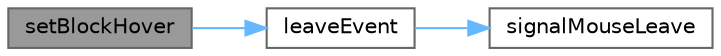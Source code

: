 digraph "setBlockHover"
{
 // LATEX_PDF_SIZE
  bgcolor="transparent";
  edge [fontname=Helvetica,fontsize=10,labelfontname=Helvetica,labelfontsize=10];
  node [fontname=Helvetica,fontsize=10,shape=box,height=0.2,width=0.4];
  rankdir="LR";
  Node1 [id="Node000001",label="setBlockHover",height=0.2,width=0.4,color="gray40", fillcolor="grey60", style="filled", fontcolor="black",tooltip="设置是否屏蔽悬浮效果"];
  Node1 -> Node2 [id="edge1_Node000001_Node000002",color="steelblue1",style="solid",tooltip=" "];
  Node2 [id="Node000002",label="leaveEvent",height=0.2,width=0.4,color="grey40", fillcolor="white", style="filled",URL="$class_interactive_button_base.html#a5389554336d47de8a8249cf2aaf682a2",tooltip="鼠标离开事件"];
  Node2 -> Node3 [id="edge2_Node000002_Node000003",color="steelblue1",style="solid",tooltip=" "];
  Node3 [id="Node000003",label="signalMouseLeave",height=0.2,width=0.4,color="grey40", fillcolor="white", style="filled",URL="$class_interactive_button_base.html#a21e71a006cb46994c2231e35eeef162c",tooltip="鼠标离开"];
}
